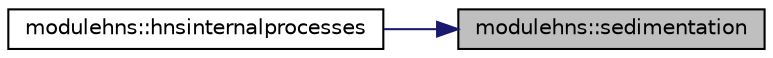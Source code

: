 digraph "modulehns::sedimentation"
{
 // LATEX_PDF_SIZE
  edge [fontname="Helvetica",fontsize="10",labelfontname="Helvetica",labelfontsize="10"];
  node [fontname="Helvetica",fontsize="10",shape=record];
  rankdir="RL";
  Node1 [label="modulehns::sedimentation",height=0.2,width=0.4,color="black", fillcolor="grey75", style="filled", fontcolor="black",tooltip=" "];
  Node1 -> Node2 [dir="back",color="midnightblue",fontsize="10",style="solid",fontname="Helvetica"];
  Node2 [label="modulehns::hnsinternalprocesses",height=0.2,width=0.4,color="black", fillcolor="white", style="filled",URL="$namespacemodulehns.html#a6329952c484c367d1190fff3d5a0d951",tooltip=" "];
}
